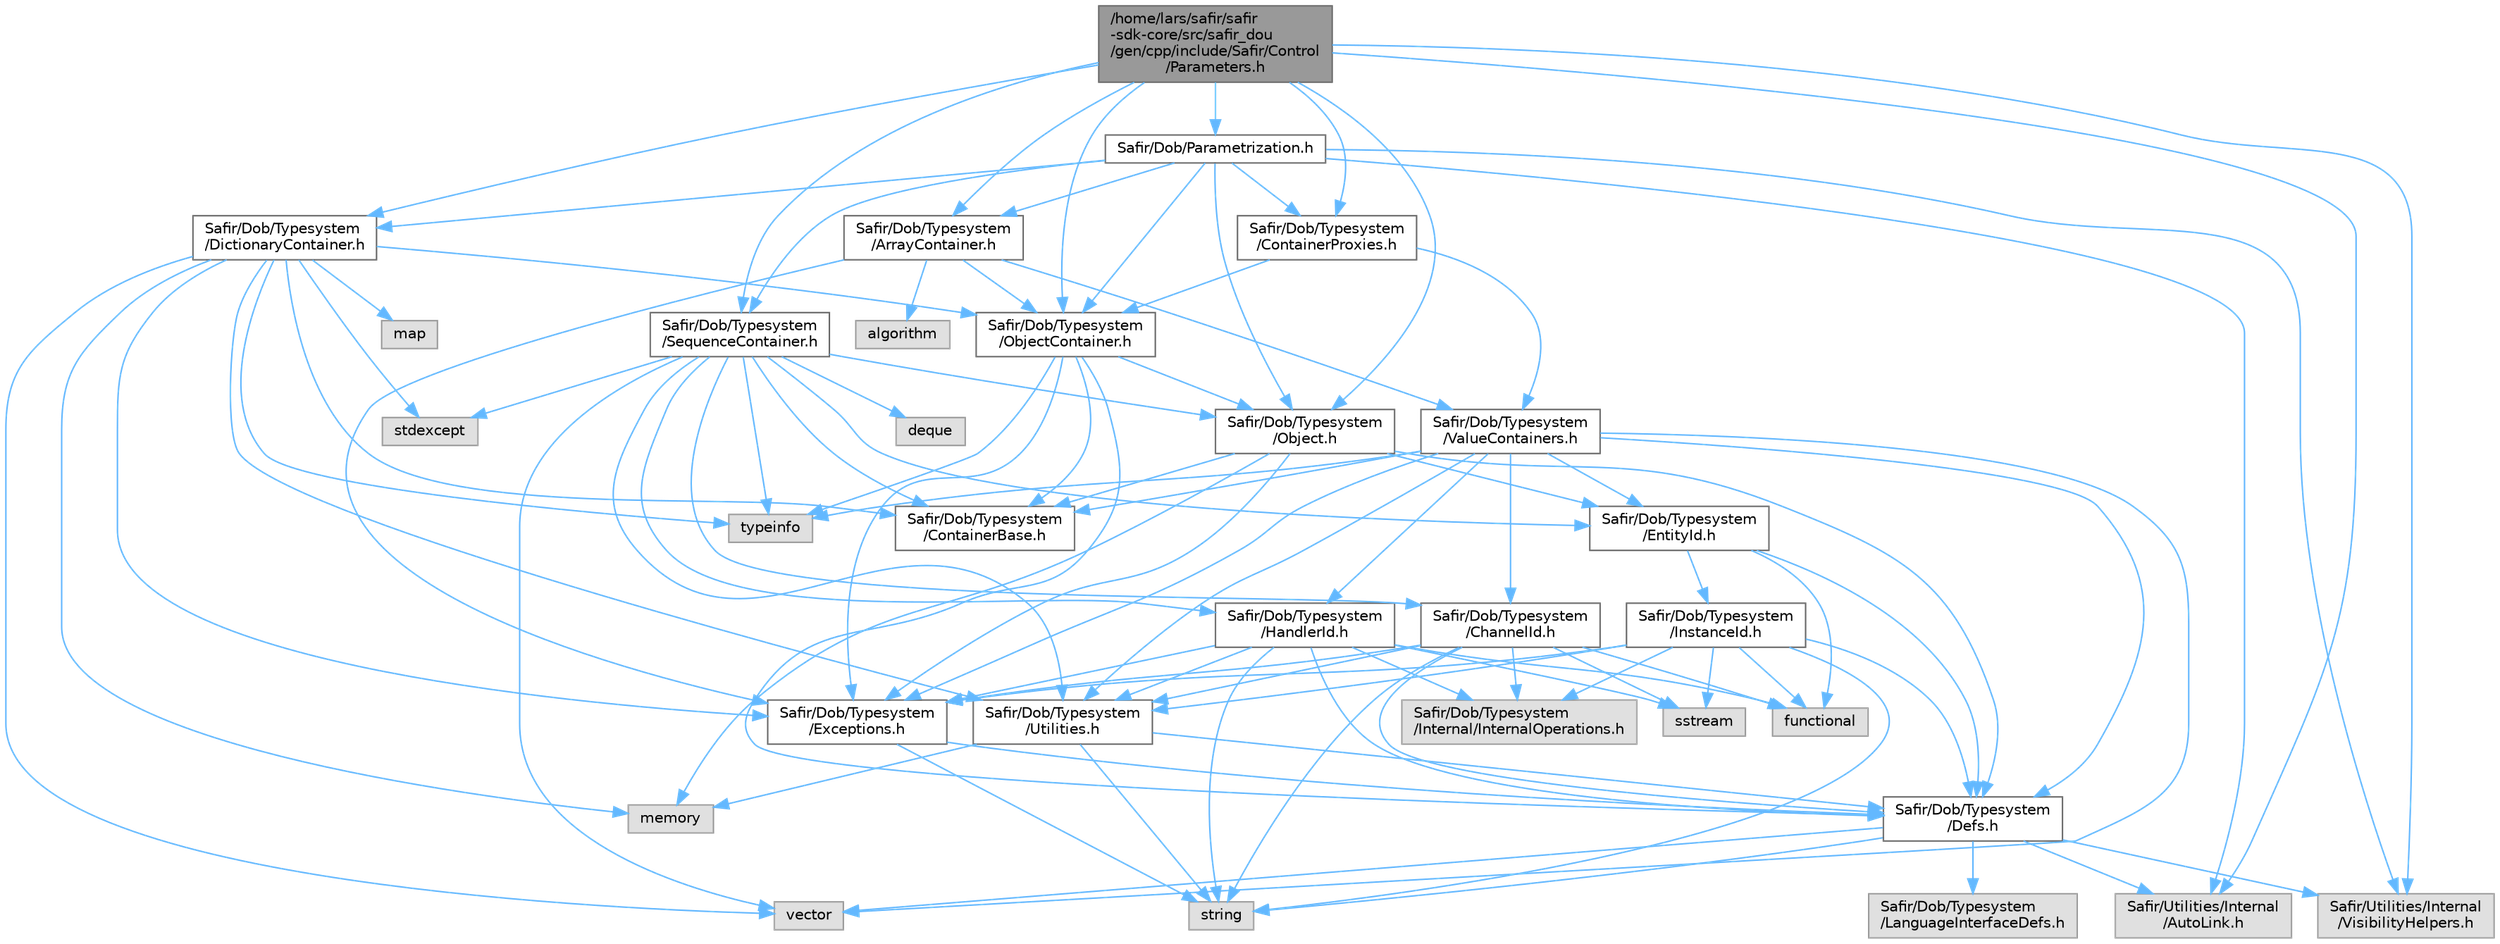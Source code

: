 digraph "/home/lars/safir/safir-sdk-core/src/safir_dou/gen/cpp/include/Safir/Control/Parameters.h"
{
 // LATEX_PDF_SIZE
  bgcolor="transparent";
  edge [fontname=Helvetica,fontsize=10,labelfontname=Helvetica,labelfontsize=10];
  node [fontname=Helvetica,fontsize=10,shape=box,height=0.2,width=0.4];
  Node1 [label="/home/lars/safir/safir\l-sdk-core/src/safir_dou\l/gen/cpp/include/Safir/Control\l/Parameters.h",height=0.2,width=0.4,color="gray40", fillcolor="grey60", style="filled", fontcolor="black",tooltip=" "];
  Node1 -> Node2 [color="steelblue1",style="solid"];
  Node2 [label="Safir/Dob/Typesystem\l/Object.h",height=0.2,width=0.4,color="grey40", fillcolor="white", style="filled",URL="$a00101.html",tooltip=" "];
  Node2 -> Node3 [color="steelblue1",style="solid"];
  Node3 [label="memory",height=0.2,width=0.4,color="grey60", fillcolor="#E0E0E0", style="filled",tooltip=" "];
  Node2 -> Node4 [color="steelblue1",style="solid"];
  Node4 [label="Safir/Dob/Typesystem\l/Defs.h",height=0.2,width=0.4,color="grey40", fillcolor="white", style="filled",URL="$a02689.html",tooltip=" "];
  Node4 -> Node5 [color="steelblue1",style="solid"];
  Node5 [label="Safir/Utilities/Internal\l/VisibilityHelpers.h",height=0.2,width=0.4,color="grey60", fillcolor="#E0E0E0", style="filled",tooltip=" "];
  Node4 -> Node6 [color="steelblue1",style="solid"];
  Node6 [label="Safir/Utilities/Internal\l/AutoLink.h",height=0.2,width=0.4,color="grey60", fillcolor="#E0E0E0", style="filled",tooltip=" "];
  Node4 -> Node7 [color="steelblue1",style="solid"];
  Node7 [label="Safir/Dob/Typesystem\l/LanguageInterfaceDefs.h",height=0.2,width=0.4,color="grey60", fillcolor="#E0E0E0", style="filled",tooltip=" "];
  Node4 -> Node8 [color="steelblue1",style="solid"];
  Node8 [label="string",height=0.2,width=0.4,color="grey60", fillcolor="#E0E0E0", style="filled",tooltip=" "];
  Node4 -> Node9 [color="steelblue1",style="solid"];
  Node9 [label="vector",height=0.2,width=0.4,color="grey60", fillcolor="#E0E0E0", style="filled",tooltip=" "];
  Node2 -> Node10 [color="steelblue1",style="solid"];
  Node10 [label="Safir/Dob/Typesystem\l/ContainerBase.h",height=0.2,width=0.4,color="grey40", fillcolor="white", style="filled",URL="$a00077.html",tooltip=" "];
  Node2 -> Node11 [color="steelblue1",style="solid"];
  Node11 [label="Safir/Dob/Typesystem\l/EntityId.h",height=0.2,width=0.4,color="grey40", fillcolor="white", style="filled",URL="$a00083.html",tooltip=" "];
  Node11 -> Node12 [color="steelblue1",style="solid"];
  Node12 [label="functional",height=0.2,width=0.4,color="grey60", fillcolor="#E0E0E0", style="filled",tooltip=" "];
  Node11 -> Node4 [color="steelblue1",style="solid"];
  Node11 -> Node13 [color="steelblue1",style="solid"];
  Node13 [label="Safir/Dob/Typesystem\l/InstanceId.h",height=0.2,width=0.4,color="grey40", fillcolor="white", style="filled",URL="$a00092.html",tooltip=" "];
  Node13 -> Node12 [color="steelblue1",style="solid"];
  Node13 -> Node4 [color="steelblue1",style="solid"];
  Node13 -> Node14 [color="steelblue1",style="solid"];
  Node14 [label="Safir/Dob/Typesystem\l/Utilities.h",height=0.2,width=0.4,color="grey40", fillcolor="white", style="filled",URL="$a00137.html",tooltip=" "];
  Node14 -> Node4 [color="steelblue1",style="solid"];
  Node14 -> Node8 [color="steelblue1",style="solid"];
  Node14 -> Node3 [color="steelblue1",style="solid"];
  Node13 -> Node15 [color="steelblue1",style="solid"];
  Node15 [label="Safir/Dob/Typesystem\l/Exceptions.h",height=0.2,width=0.4,color="grey40", fillcolor="white", style="filled",URL="$a00149.html",tooltip=" "];
  Node15 -> Node8 [color="steelblue1",style="solid"];
  Node15 -> Node4 [color="steelblue1",style="solid"];
  Node13 -> Node16 [color="steelblue1",style="solid"];
  Node16 [label="Safir/Dob/Typesystem\l/Internal/InternalOperations.h",height=0.2,width=0.4,color="grey60", fillcolor="#E0E0E0", style="filled",tooltip=" "];
  Node13 -> Node8 [color="steelblue1",style="solid"];
  Node13 -> Node17 [color="steelblue1",style="solid"];
  Node17 [label="sstream",height=0.2,width=0.4,color="grey60", fillcolor="#E0E0E0", style="filled",tooltip=" "];
  Node2 -> Node15 [color="steelblue1",style="solid"];
  Node1 -> Node18 [color="steelblue1",style="solid"];
  Node18 [label="Safir/Dob/Typesystem\l/ObjectContainer.h",height=0.2,width=0.4,color="grey40", fillcolor="white", style="filled",URL="$a00146.html",tooltip=" "];
  Node18 -> Node4 [color="steelblue1",style="solid"];
  Node18 -> Node10 [color="steelblue1",style="solid"];
  Node18 -> Node2 [color="steelblue1",style="solid"];
  Node18 -> Node15 [color="steelblue1",style="solid"];
  Node18 -> Node19 [color="steelblue1",style="solid"];
  Node19 [label="typeinfo",height=0.2,width=0.4,color="grey60", fillcolor="#E0E0E0", style="filled",tooltip=" "];
  Node1 -> Node20 [color="steelblue1",style="solid"];
  Node20 [label="Safir/Dob/Typesystem\l/ArrayContainer.h",height=0.2,width=0.4,color="grey40", fillcolor="white", style="filled",URL="$a00071.html",tooltip=" "];
  Node20 -> Node21 [color="steelblue1",style="solid"];
  Node21 [label="Safir/Dob/Typesystem\l/ValueContainers.h",height=0.2,width=0.4,color="grey40", fillcolor="white", style="filled",URL="$a00140.html",tooltip=" "];
  Node21 -> Node4 [color="steelblue1",style="solid"];
  Node21 -> Node9 [color="steelblue1",style="solid"];
  Node21 -> Node10 [color="steelblue1",style="solid"];
  Node21 -> Node15 [color="steelblue1",style="solid"];
  Node21 -> Node11 [color="steelblue1",style="solid"];
  Node21 -> Node14 [color="steelblue1",style="solid"];
  Node21 -> Node22 [color="steelblue1",style="solid"];
  Node22 [label="Safir/Dob/Typesystem\l/ChannelId.h",height=0.2,width=0.4,color="grey40", fillcolor="white", style="filled",URL="$a00074.html",tooltip=" "];
  Node22 -> Node12 [color="steelblue1",style="solid"];
  Node22 -> Node4 [color="steelblue1",style="solid"];
  Node22 -> Node14 [color="steelblue1",style="solid"];
  Node22 -> Node15 [color="steelblue1",style="solid"];
  Node22 -> Node16 [color="steelblue1",style="solid"];
  Node22 -> Node8 [color="steelblue1",style="solid"];
  Node22 -> Node17 [color="steelblue1",style="solid"];
  Node21 -> Node23 [color="steelblue1",style="solid"];
  Node23 [label="Safir/Dob/Typesystem\l/HandlerId.h",height=0.2,width=0.4,color="grey40", fillcolor="white", style="filled",URL="$a00089.html",tooltip=" "];
  Node23 -> Node12 [color="steelblue1",style="solid"];
  Node23 -> Node4 [color="steelblue1",style="solid"];
  Node23 -> Node14 [color="steelblue1",style="solid"];
  Node23 -> Node15 [color="steelblue1",style="solid"];
  Node23 -> Node16 [color="steelblue1",style="solid"];
  Node23 -> Node8 [color="steelblue1",style="solid"];
  Node23 -> Node17 [color="steelblue1",style="solid"];
  Node21 -> Node19 [color="steelblue1",style="solid"];
  Node20 -> Node18 [color="steelblue1",style="solid"];
  Node20 -> Node15 [color="steelblue1",style="solid"];
  Node20 -> Node24 [color="steelblue1",style="solid"];
  Node24 [label="algorithm",height=0.2,width=0.4,color="grey60", fillcolor="#E0E0E0", style="filled",tooltip=" "];
  Node1 -> Node25 [color="steelblue1",style="solid"];
  Node25 [label="Safir/Dob/Typesystem\l/SequenceContainer.h",height=0.2,width=0.4,color="grey40", fillcolor="white", style="filled",URL="$a00113.html",tooltip=" "];
  Node25 -> Node22 [color="steelblue1",style="solid"];
  Node25 -> Node10 [color="steelblue1",style="solid"];
  Node25 -> Node11 [color="steelblue1",style="solid"];
  Node25 -> Node23 [color="steelblue1",style="solid"];
  Node25 -> Node2 [color="steelblue1",style="solid"];
  Node25 -> Node14 [color="steelblue1",style="solid"];
  Node25 -> Node26 [color="steelblue1",style="solid"];
  Node26 [label="deque",height=0.2,width=0.4,color="grey60", fillcolor="#E0E0E0", style="filled",tooltip=" "];
  Node25 -> Node27 [color="steelblue1",style="solid"];
  Node27 [label="stdexcept",height=0.2,width=0.4,color="grey60", fillcolor="#E0E0E0", style="filled",tooltip=" "];
  Node25 -> Node19 [color="steelblue1",style="solid"];
  Node25 -> Node9 [color="steelblue1",style="solid"];
  Node1 -> Node28 [color="steelblue1",style="solid"];
  Node28 [label="Safir/Dob/Typesystem\l/DictionaryContainer.h",height=0.2,width=0.4,color="grey40", fillcolor="white", style="filled",URL="$a00143.html",tooltip=" "];
  Node28 -> Node10 [color="steelblue1",style="solid"];
  Node28 -> Node15 [color="steelblue1",style="solid"];
  Node28 -> Node18 [color="steelblue1",style="solid"];
  Node28 -> Node14 [color="steelblue1",style="solid"];
  Node28 -> Node3 [color="steelblue1",style="solid"];
  Node28 -> Node29 [color="steelblue1",style="solid"];
  Node29 [label="map",height=0.2,width=0.4,color="grey60", fillcolor="#E0E0E0", style="filled",tooltip=" "];
  Node28 -> Node27 [color="steelblue1",style="solid"];
  Node28 -> Node19 [color="steelblue1",style="solid"];
  Node28 -> Node9 [color="steelblue1",style="solid"];
  Node1 -> Node30 [color="steelblue1",style="solid"];
  Node30 [label="Safir/Dob/Typesystem\l/ContainerProxies.h",height=0.2,width=0.4,color="grey40", fillcolor="white", style="filled",URL="$a00080.html",tooltip=" "];
  Node30 -> Node21 [color="steelblue1",style="solid"];
  Node30 -> Node18 [color="steelblue1",style="solid"];
  Node1 -> Node31 [color="steelblue1",style="solid"];
  Node31 [label="Safir/Dob/Parametrization.h",height=0.2,width=0.4,color="grey40", fillcolor="white", style="filled",URL="$a00281.html",tooltip=" "];
  Node31 -> Node2 [color="steelblue1",style="solid"];
  Node31 -> Node18 [color="steelblue1",style="solid"];
  Node31 -> Node20 [color="steelblue1",style="solid"];
  Node31 -> Node25 [color="steelblue1",style="solid"];
  Node31 -> Node28 [color="steelblue1",style="solid"];
  Node31 -> Node30 [color="steelblue1",style="solid"];
  Node31 -> Node5 [color="steelblue1",style="solid"];
  Node31 -> Node6 [color="steelblue1",style="solid"];
  Node1 -> Node5 [color="steelblue1",style="solid"];
  Node1 -> Node6 [color="steelblue1",style="solid"];
}
